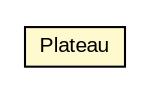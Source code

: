 #!/usr/local/bin/dot
#
# Class diagram 
# Generated by UMLGraph version R5_6 (http://www.umlgraph.org/)
#

digraph G {
	edge [fontname="arial",fontsize=10,labelfontname="arial",labelfontsize=10];
	node [fontname="arial",fontsize=10,shape=plaintext];
	nodesep=0.25;
	ranksep=0.5;
	// java_oo.mars.Plateau
	c2737 [label=<<table title="java_oo.mars.Plateau" border="0" cellborder="1" cellspacing="0" cellpadding="2" port="p" bgcolor="lemonChiffon" href="./Plateau.html">
		<tr><td><table border="0" cellspacing="0" cellpadding="1">
<tr><td align="center" balign="center"> Plateau </td></tr>
		</table></td></tr>
		</table>>, URL="./Plateau.html", fontname="arial", fontcolor="black", fontsize=10.0];
}

